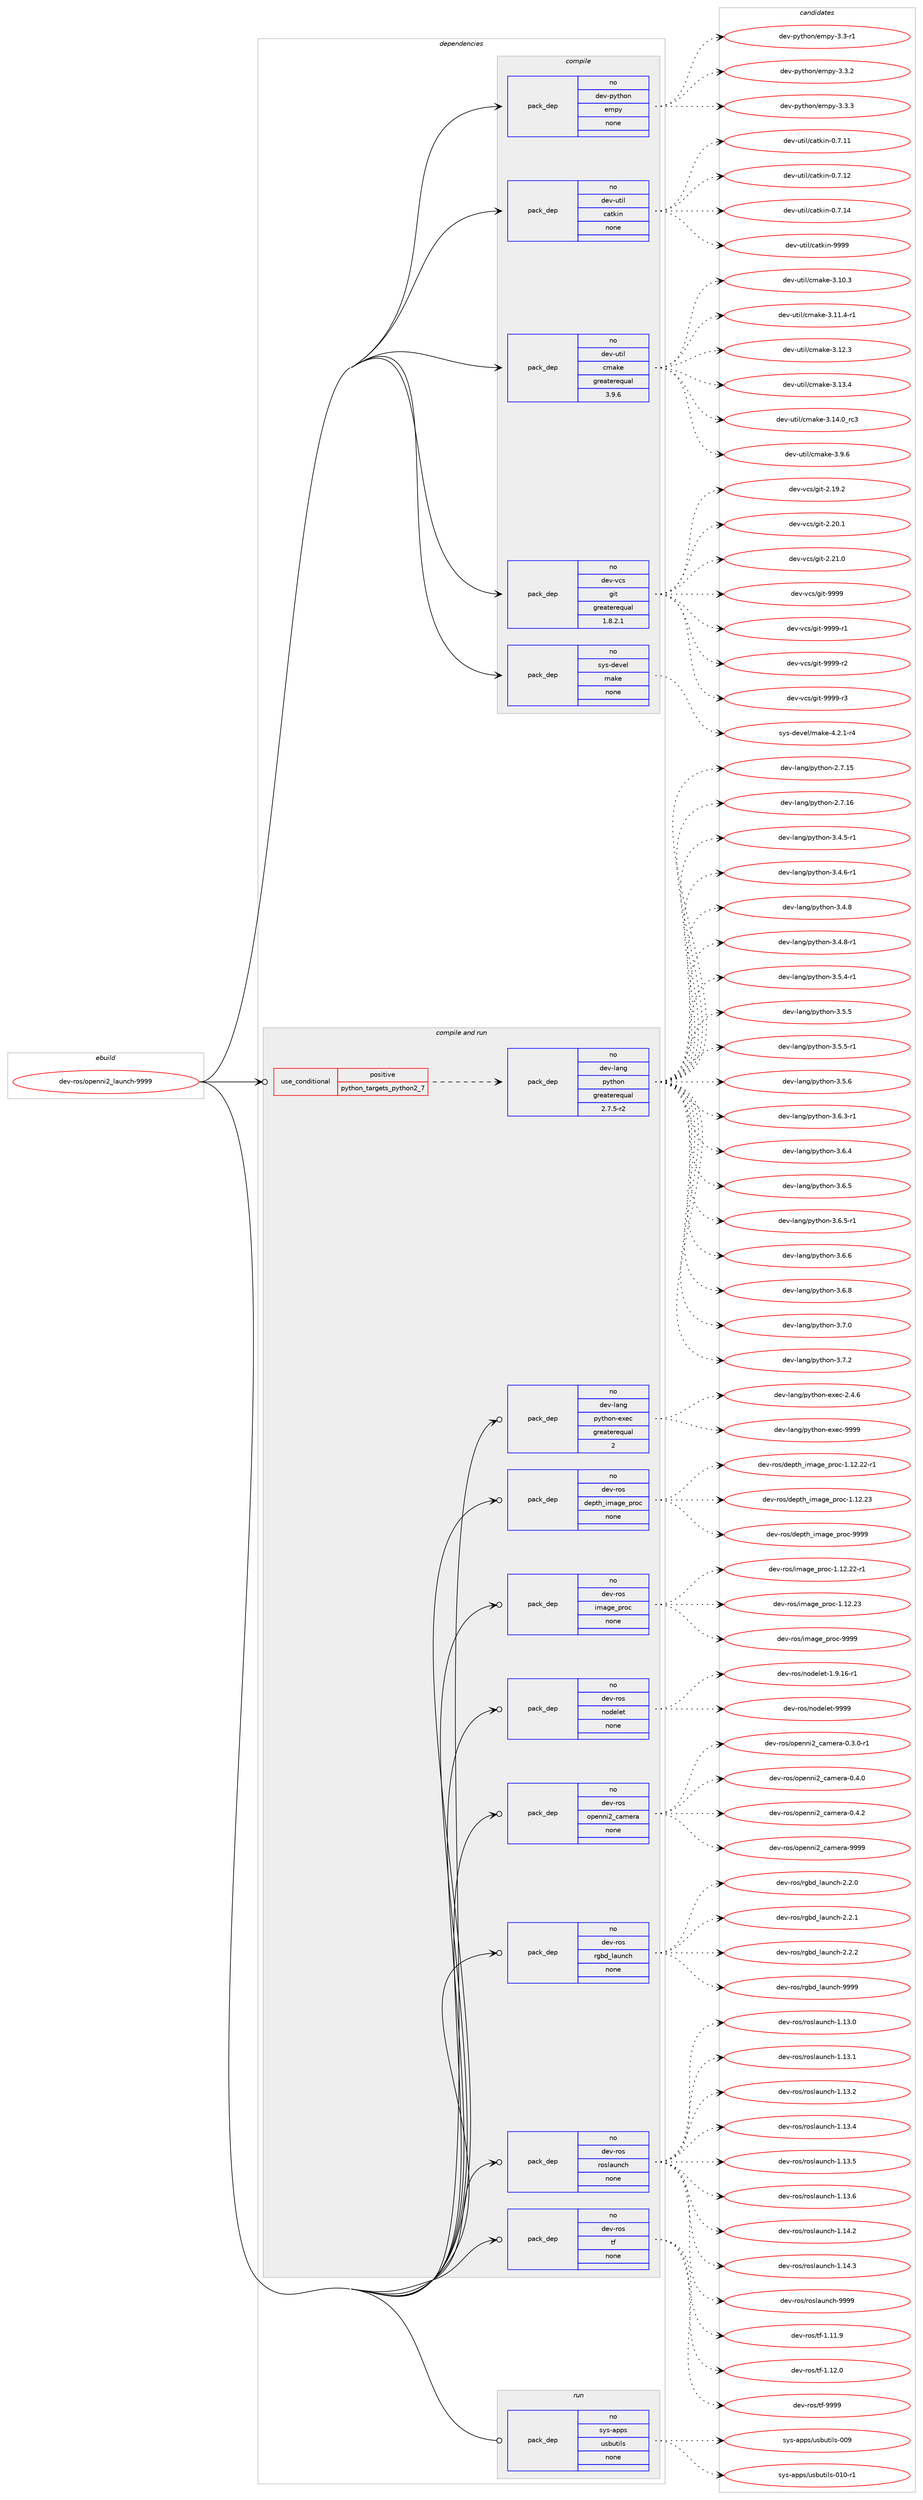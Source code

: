 digraph prolog {

# *************
# Graph options
# *************

newrank=true;
concentrate=true;
compound=true;
graph [rankdir=LR,fontname=Helvetica,fontsize=10,ranksep=1.5];#, ranksep=2.5, nodesep=0.2];
edge  [arrowhead=vee];
node  [fontname=Helvetica,fontsize=10];

# **********
# The ebuild
# **********

subgraph cluster_leftcol {
color=gray;
rank=same;
label=<<i>ebuild</i>>;
id [label="dev-ros/openni2_launch-9999", color=red, width=4, href="../dev-ros/openni2_launch-9999.svg"];
}

# ****************
# The dependencies
# ****************

subgraph cluster_midcol {
color=gray;
label=<<i>dependencies</i>>;
subgraph cluster_compile {
fillcolor="#eeeeee";
style=filled;
label=<<i>compile</i>>;
subgraph pack1048659 {
dependency1461348 [label=<<TABLE BORDER="0" CELLBORDER="1" CELLSPACING="0" CELLPADDING="4" WIDTH="220"><TR><TD ROWSPAN="6" CELLPADDING="30">pack_dep</TD></TR><TR><TD WIDTH="110">no</TD></TR><TR><TD>dev-python</TD></TR><TR><TD>empy</TD></TR><TR><TD>none</TD></TR><TR><TD></TD></TR></TABLE>>, shape=none, color=blue];
}
id:e -> dependency1461348:w [weight=20,style="solid",arrowhead="vee"];
subgraph pack1048660 {
dependency1461349 [label=<<TABLE BORDER="0" CELLBORDER="1" CELLSPACING="0" CELLPADDING="4" WIDTH="220"><TR><TD ROWSPAN="6" CELLPADDING="30">pack_dep</TD></TR><TR><TD WIDTH="110">no</TD></TR><TR><TD>dev-util</TD></TR><TR><TD>catkin</TD></TR><TR><TD>none</TD></TR><TR><TD></TD></TR></TABLE>>, shape=none, color=blue];
}
id:e -> dependency1461349:w [weight=20,style="solid",arrowhead="vee"];
subgraph pack1048661 {
dependency1461350 [label=<<TABLE BORDER="0" CELLBORDER="1" CELLSPACING="0" CELLPADDING="4" WIDTH="220"><TR><TD ROWSPAN="6" CELLPADDING="30">pack_dep</TD></TR><TR><TD WIDTH="110">no</TD></TR><TR><TD>dev-util</TD></TR><TR><TD>cmake</TD></TR><TR><TD>greaterequal</TD></TR><TR><TD>3.9.6</TD></TR></TABLE>>, shape=none, color=blue];
}
id:e -> dependency1461350:w [weight=20,style="solid",arrowhead="vee"];
subgraph pack1048662 {
dependency1461351 [label=<<TABLE BORDER="0" CELLBORDER="1" CELLSPACING="0" CELLPADDING="4" WIDTH="220"><TR><TD ROWSPAN="6" CELLPADDING="30">pack_dep</TD></TR><TR><TD WIDTH="110">no</TD></TR><TR><TD>dev-vcs</TD></TR><TR><TD>git</TD></TR><TR><TD>greaterequal</TD></TR><TR><TD>1.8.2.1</TD></TR></TABLE>>, shape=none, color=blue];
}
id:e -> dependency1461351:w [weight=20,style="solid",arrowhead="vee"];
subgraph pack1048663 {
dependency1461352 [label=<<TABLE BORDER="0" CELLBORDER="1" CELLSPACING="0" CELLPADDING="4" WIDTH="220"><TR><TD ROWSPAN="6" CELLPADDING="30">pack_dep</TD></TR><TR><TD WIDTH="110">no</TD></TR><TR><TD>sys-devel</TD></TR><TR><TD>make</TD></TR><TR><TD>none</TD></TR><TR><TD></TD></TR></TABLE>>, shape=none, color=blue];
}
id:e -> dependency1461352:w [weight=20,style="solid",arrowhead="vee"];
}
subgraph cluster_compileandrun {
fillcolor="#eeeeee";
style=filled;
label=<<i>compile and run</i>>;
subgraph cond389299 {
dependency1461353 [label=<<TABLE BORDER="0" CELLBORDER="1" CELLSPACING="0" CELLPADDING="4"><TR><TD ROWSPAN="3" CELLPADDING="10">use_conditional</TD></TR><TR><TD>positive</TD></TR><TR><TD>python_targets_python2_7</TD></TR></TABLE>>, shape=none, color=red];
subgraph pack1048664 {
dependency1461354 [label=<<TABLE BORDER="0" CELLBORDER="1" CELLSPACING="0" CELLPADDING="4" WIDTH="220"><TR><TD ROWSPAN="6" CELLPADDING="30">pack_dep</TD></TR><TR><TD WIDTH="110">no</TD></TR><TR><TD>dev-lang</TD></TR><TR><TD>python</TD></TR><TR><TD>greaterequal</TD></TR><TR><TD>2.7.5-r2</TD></TR></TABLE>>, shape=none, color=blue];
}
dependency1461353:e -> dependency1461354:w [weight=20,style="dashed",arrowhead="vee"];
}
id:e -> dependency1461353:w [weight=20,style="solid",arrowhead="odotvee"];
subgraph pack1048665 {
dependency1461355 [label=<<TABLE BORDER="0" CELLBORDER="1" CELLSPACING="0" CELLPADDING="4" WIDTH="220"><TR><TD ROWSPAN="6" CELLPADDING="30">pack_dep</TD></TR><TR><TD WIDTH="110">no</TD></TR><TR><TD>dev-lang</TD></TR><TR><TD>python-exec</TD></TR><TR><TD>greaterequal</TD></TR><TR><TD>2</TD></TR></TABLE>>, shape=none, color=blue];
}
id:e -> dependency1461355:w [weight=20,style="solid",arrowhead="odotvee"];
subgraph pack1048666 {
dependency1461356 [label=<<TABLE BORDER="0" CELLBORDER="1" CELLSPACING="0" CELLPADDING="4" WIDTH="220"><TR><TD ROWSPAN="6" CELLPADDING="30">pack_dep</TD></TR><TR><TD WIDTH="110">no</TD></TR><TR><TD>dev-ros</TD></TR><TR><TD>depth_image_proc</TD></TR><TR><TD>none</TD></TR><TR><TD></TD></TR></TABLE>>, shape=none, color=blue];
}
id:e -> dependency1461356:w [weight=20,style="solid",arrowhead="odotvee"];
subgraph pack1048667 {
dependency1461357 [label=<<TABLE BORDER="0" CELLBORDER="1" CELLSPACING="0" CELLPADDING="4" WIDTH="220"><TR><TD ROWSPAN="6" CELLPADDING="30">pack_dep</TD></TR><TR><TD WIDTH="110">no</TD></TR><TR><TD>dev-ros</TD></TR><TR><TD>image_proc</TD></TR><TR><TD>none</TD></TR><TR><TD></TD></TR></TABLE>>, shape=none, color=blue];
}
id:e -> dependency1461357:w [weight=20,style="solid",arrowhead="odotvee"];
subgraph pack1048668 {
dependency1461358 [label=<<TABLE BORDER="0" CELLBORDER="1" CELLSPACING="0" CELLPADDING="4" WIDTH="220"><TR><TD ROWSPAN="6" CELLPADDING="30">pack_dep</TD></TR><TR><TD WIDTH="110">no</TD></TR><TR><TD>dev-ros</TD></TR><TR><TD>nodelet</TD></TR><TR><TD>none</TD></TR><TR><TD></TD></TR></TABLE>>, shape=none, color=blue];
}
id:e -> dependency1461358:w [weight=20,style="solid",arrowhead="odotvee"];
subgraph pack1048669 {
dependency1461359 [label=<<TABLE BORDER="0" CELLBORDER="1" CELLSPACING="0" CELLPADDING="4" WIDTH="220"><TR><TD ROWSPAN="6" CELLPADDING="30">pack_dep</TD></TR><TR><TD WIDTH="110">no</TD></TR><TR><TD>dev-ros</TD></TR><TR><TD>openni2_camera</TD></TR><TR><TD>none</TD></TR><TR><TD></TD></TR></TABLE>>, shape=none, color=blue];
}
id:e -> dependency1461359:w [weight=20,style="solid",arrowhead="odotvee"];
subgraph pack1048670 {
dependency1461360 [label=<<TABLE BORDER="0" CELLBORDER="1" CELLSPACING="0" CELLPADDING="4" WIDTH="220"><TR><TD ROWSPAN="6" CELLPADDING="30">pack_dep</TD></TR><TR><TD WIDTH="110">no</TD></TR><TR><TD>dev-ros</TD></TR><TR><TD>rgbd_launch</TD></TR><TR><TD>none</TD></TR><TR><TD></TD></TR></TABLE>>, shape=none, color=blue];
}
id:e -> dependency1461360:w [weight=20,style="solid",arrowhead="odotvee"];
subgraph pack1048671 {
dependency1461361 [label=<<TABLE BORDER="0" CELLBORDER="1" CELLSPACING="0" CELLPADDING="4" WIDTH="220"><TR><TD ROWSPAN="6" CELLPADDING="30">pack_dep</TD></TR><TR><TD WIDTH="110">no</TD></TR><TR><TD>dev-ros</TD></TR><TR><TD>roslaunch</TD></TR><TR><TD>none</TD></TR><TR><TD></TD></TR></TABLE>>, shape=none, color=blue];
}
id:e -> dependency1461361:w [weight=20,style="solid",arrowhead="odotvee"];
subgraph pack1048672 {
dependency1461362 [label=<<TABLE BORDER="0" CELLBORDER="1" CELLSPACING="0" CELLPADDING="4" WIDTH="220"><TR><TD ROWSPAN="6" CELLPADDING="30">pack_dep</TD></TR><TR><TD WIDTH="110">no</TD></TR><TR><TD>dev-ros</TD></TR><TR><TD>tf</TD></TR><TR><TD>none</TD></TR><TR><TD></TD></TR></TABLE>>, shape=none, color=blue];
}
id:e -> dependency1461362:w [weight=20,style="solid",arrowhead="odotvee"];
}
subgraph cluster_run {
fillcolor="#eeeeee";
style=filled;
label=<<i>run</i>>;
subgraph pack1048673 {
dependency1461363 [label=<<TABLE BORDER="0" CELLBORDER="1" CELLSPACING="0" CELLPADDING="4" WIDTH="220"><TR><TD ROWSPAN="6" CELLPADDING="30">pack_dep</TD></TR><TR><TD WIDTH="110">no</TD></TR><TR><TD>sys-apps</TD></TR><TR><TD>usbutils</TD></TR><TR><TD>none</TD></TR><TR><TD></TD></TR></TABLE>>, shape=none, color=blue];
}
id:e -> dependency1461363:w [weight=20,style="solid",arrowhead="odot"];
}
}

# **************
# The candidates
# **************

subgraph cluster_choices {
rank=same;
color=gray;
label=<<i>candidates</i>>;

subgraph choice1048659 {
color=black;
nodesep=1;
choice1001011184511212111610411111047101109112121455146514511449 [label="dev-python/empy-3.3-r1", color=red, width=4,href="../dev-python/empy-3.3-r1.svg"];
choice1001011184511212111610411111047101109112121455146514650 [label="dev-python/empy-3.3.2", color=red, width=4,href="../dev-python/empy-3.3.2.svg"];
choice1001011184511212111610411111047101109112121455146514651 [label="dev-python/empy-3.3.3", color=red, width=4,href="../dev-python/empy-3.3.3.svg"];
dependency1461348:e -> choice1001011184511212111610411111047101109112121455146514511449:w [style=dotted,weight="100"];
dependency1461348:e -> choice1001011184511212111610411111047101109112121455146514650:w [style=dotted,weight="100"];
dependency1461348:e -> choice1001011184511212111610411111047101109112121455146514651:w [style=dotted,weight="100"];
}
subgraph choice1048660 {
color=black;
nodesep=1;
choice1001011184511711610510847999711610710511045484655464949 [label="dev-util/catkin-0.7.11", color=red, width=4,href="../dev-util/catkin-0.7.11.svg"];
choice1001011184511711610510847999711610710511045484655464950 [label="dev-util/catkin-0.7.12", color=red, width=4,href="../dev-util/catkin-0.7.12.svg"];
choice1001011184511711610510847999711610710511045484655464952 [label="dev-util/catkin-0.7.14", color=red, width=4,href="../dev-util/catkin-0.7.14.svg"];
choice100101118451171161051084799971161071051104557575757 [label="dev-util/catkin-9999", color=red, width=4,href="../dev-util/catkin-9999.svg"];
dependency1461349:e -> choice1001011184511711610510847999711610710511045484655464949:w [style=dotted,weight="100"];
dependency1461349:e -> choice1001011184511711610510847999711610710511045484655464950:w [style=dotted,weight="100"];
dependency1461349:e -> choice1001011184511711610510847999711610710511045484655464952:w [style=dotted,weight="100"];
dependency1461349:e -> choice100101118451171161051084799971161071051104557575757:w [style=dotted,weight="100"];
}
subgraph choice1048661 {
color=black;
nodesep=1;
choice1001011184511711610510847991099710710145514649484651 [label="dev-util/cmake-3.10.3", color=red, width=4,href="../dev-util/cmake-3.10.3.svg"];
choice10010111845117116105108479910997107101455146494946524511449 [label="dev-util/cmake-3.11.4-r1", color=red, width=4,href="../dev-util/cmake-3.11.4-r1.svg"];
choice1001011184511711610510847991099710710145514649504651 [label="dev-util/cmake-3.12.3", color=red, width=4,href="../dev-util/cmake-3.12.3.svg"];
choice1001011184511711610510847991099710710145514649514652 [label="dev-util/cmake-3.13.4", color=red, width=4,href="../dev-util/cmake-3.13.4.svg"];
choice1001011184511711610510847991099710710145514649524648951149951 [label="dev-util/cmake-3.14.0_rc3", color=red, width=4,href="../dev-util/cmake-3.14.0_rc3.svg"];
choice10010111845117116105108479910997107101455146574654 [label="dev-util/cmake-3.9.6", color=red, width=4,href="../dev-util/cmake-3.9.6.svg"];
dependency1461350:e -> choice1001011184511711610510847991099710710145514649484651:w [style=dotted,weight="100"];
dependency1461350:e -> choice10010111845117116105108479910997107101455146494946524511449:w [style=dotted,weight="100"];
dependency1461350:e -> choice1001011184511711610510847991099710710145514649504651:w [style=dotted,weight="100"];
dependency1461350:e -> choice1001011184511711610510847991099710710145514649514652:w [style=dotted,weight="100"];
dependency1461350:e -> choice1001011184511711610510847991099710710145514649524648951149951:w [style=dotted,weight="100"];
dependency1461350:e -> choice10010111845117116105108479910997107101455146574654:w [style=dotted,weight="100"];
}
subgraph choice1048662 {
color=black;
nodesep=1;
choice10010111845118991154710310511645504649574650 [label="dev-vcs/git-2.19.2", color=red, width=4,href="../dev-vcs/git-2.19.2.svg"];
choice10010111845118991154710310511645504650484649 [label="dev-vcs/git-2.20.1", color=red, width=4,href="../dev-vcs/git-2.20.1.svg"];
choice10010111845118991154710310511645504650494648 [label="dev-vcs/git-2.21.0", color=red, width=4,href="../dev-vcs/git-2.21.0.svg"];
choice1001011184511899115471031051164557575757 [label="dev-vcs/git-9999", color=red, width=4,href="../dev-vcs/git-9999.svg"];
choice10010111845118991154710310511645575757574511449 [label="dev-vcs/git-9999-r1", color=red, width=4,href="../dev-vcs/git-9999-r1.svg"];
choice10010111845118991154710310511645575757574511450 [label="dev-vcs/git-9999-r2", color=red, width=4,href="../dev-vcs/git-9999-r2.svg"];
choice10010111845118991154710310511645575757574511451 [label="dev-vcs/git-9999-r3", color=red, width=4,href="../dev-vcs/git-9999-r3.svg"];
dependency1461351:e -> choice10010111845118991154710310511645504649574650:w [style=dotted,weight="100"];
dependency1461351:e -> choice10010111845118991154710310511645504650484649:w [style=dotted,weight="100"];
dependency1461351:e -> choice10010111845118991154710310511645504650494648:w [style=dotted,weight="100"];
dependency1461351:e -> choice1001011184511899115471031051164557575757:w [style=dotted,weight="100"];
dependency1461351:e -> choice10010111845118991154710310511645575757574511449:w [style=dotted,weight="100"];
dependency1461351:e -> choice10010111845118991154710310511645575757574511450:w [style=dotted,weight="100"];
dependency1461351:e -> choice10010111845118991154710310511645575757574511451:w [style=dotted,weight="100"];
}
subgraph choice1048663 {
color=black;
nodesep=1;
choice1151211154510010111810110847109971071014552465046494511452 [label="sys-devel/make-4.2.1-r4", color=red, width=4,href="../sys-devel/make-4.2.1-r4.svg"];
dependency1461352:e -> choice1151211154510010111810110847109971071014552465046494511452:w [style=dotted,weight="100"];
}
subgraph choice1048664 {
color=black;
nodesep=1;
choice10010111845108971101034711212111610411111045504655464953 [label="dev-lang/python-2.7.15", color=red, width=4,href="../dev-lang/python-2.7.15.svg"];
choice10010111845108971101034711212111610411111045504655464954 [label="dev-lang/python-2.7.16", color=red, width=4,href="../dev-lang/python-2.7.16.svg"];
choice1001011184510897110103471121211161041111104551465246534511449 [label="dev-lang/python-3.4.5-r1", color=red, width=4,href="../dev-lang/python-3.4.5-r1.svg"];
choice1001011184510897110103471121211161041111104551465246544511449 [label="dev-lang/python-3.4.6-r1", color=red, width=4,href="../dev-lang/python-3.4.6-r1.svg"];
choice100101118451089711010347112121116104111110455146524656 [label="dev-lang/python-3.4.8", color=red, width=4,href="../dev-lang/python-3.4.8.svg"];
choice1001011184510897110103471121211161041111104551465246564511449 [label="dev-lang/python-3.4.8-r1", color=red, width=4,href="../dev-lang/python-3.4.8-r1.svg"];
choice1001011184510897110103471121211161041111104551465346524511449 [label="dev-lang/python-3.5.4-r1", color=red, width=4,href="../dev-lang/python-3.5.4-r1.svg"];
choice100101118451089711010347112121116104111110455146534653 [label="dev-lang/python-3.5.5", color=red, width=4,href="../dev-lang/python-3.5.5.svg"];
choice1001011184510897110103471121211161041111104551465346534511449 [label="dev-lang/python-3.5.5-r1", color=red, width=4,href="../dev-lang/python-3.5.5-r1.svg"];
choice100101118451089711010347112121116104111110455146534654 [label="dev-lang/python-3.5.6", color=red, width=4,href="../dev-lang/python-3.5.6.svg"];
choice1001011184510897110103471121211161041111104551465446514511449 [label="dev-lang/python-3.6.3-r1", color=red, width=4,href="../dev-lang/python-3.6.3-r1.svg"];
choice100101118451089711010347112121116104111110455146544652 [label="dev-lang/python-3.6.4", color=red, width=4,href="../dev-lang/python-3.6.4.svg"];
choice100101118451089711010347112121116104111110455146544653 [label="dev-lang/python-3.6.5", color=red, width=4,href="../dev-lang/python-3.6.5.svg"];
choice1001011184510897110103471121211161041111104551465446534511449 [label="dev-lang/python-3.6.5-r1", color=red, width=4,href="../dev-lang/python-3.6.5-r1.svg"];
choice100101118451089711010347112121116104111110455146544654 [label="dev-lang/python-3.6.6", color=red, width=4,href="../dev-lang/python-3.6.6.svg"];
choice100101118451089711010347112121116104111110455146544656 [label="dev-lang/python-3.6.8", color=red, width=4,href="../dev-lang/python-3.6.8.svg"];
choice100101118451089711010347112121116104111110455146554648 [label="dev-lang/python-3.7.0", color=red, width=4,href="../dev-lang/python-3.7.0.svg"];
choice100101118451089711010347112121116104111110455146554650 [label="dev-lang/python-3.7.2", color=red, width=4,href="../dev-lang/python-3.7.2.svg"];
dependency1461354:e -> choice10010111845108971101034711212111610411111045504655464953:w [style=dotted,weight="100"];
dependency1461354:e -> choice10010111845108971101034711212111610411111045504655464954:w [style=dotted,weight="100"];
dependency1461354:e -> choice1001011184510897110103471121211161041111104551465246534511449:w [style=dotted,weight="100"];
dependency1461354:e -> choice1001011184510897110103471121211161041111104551465246544511449:w [style=dotted,weight="100"];
dependency1461354:e -> choice100101118451089711010347112121116104111110455146524656:w [style=dotted,weight="100"];
dependency1461354:e -> choice1001011184510897110103471121211161041111104551465246564511449:w [style=dotted,weight="100"];
dependency1461354:e -> choice1001011184510897110103471121211161041111104551465346524511449:w [style=dotted,weight="100"];
dependency1461354:e -> choice100101118451089711010347112121116104111110455146534653:w [style=dotted,weight="100"];
dependency1461354:e -> choice1001011184510897110103471121211161041111104551465346534511449:w [style=dotted,weight="100"];
dependency1461354:e -> choice100101118451089711010347112121116104111110455146534654:w [style=dotted,weight="100"];
dependency1461354:e -> choice1001011184510897110103471121211161041111104551465446514511449:w [style=dotted,weight="100"];
dependency1461354:e -> choice100101118451089711010347112121116104111110455146544652:w [style=dotted,weight="100"];
dependency1461354:e -> choice100101118451089711010347112121116104111110455146544653:w [style=dotted,weight="100"];
dependency1461354:e -> choice1001011184510897110103471121211161041111104551465446534511449:w [style=dotted,weight="100"];
dependency1461354:e -> choice100101118451089711010347112121116104111110455146544654:w [style=dotted,weight="100"];
dependency1461354:e -> choice100101118451089711010347112121116104111110455146544656:w [style=dotted,weight="100"];
dependency1461354:e -> choice100101118451089711010347112121116104111110455146554648:w [style=dotted,weight="100"];
dependency1461354:e -> choice100101118451089711010347112121116104111110455146554650:w [style=dotted,weight="100"];
}
subgraph choice1048665 {
color=black;
nodesep=1;
choice1001011184510897110103471121211161041111104510112010199455046524654 [label="dev-lang/python-exec-2.4.6", color=red, width=4,href="../dev-lang/python-exec-2.4.6.svg"];
choice10010111845108971101034711212111610411111045101120101994557575757 [label="dev-lang/python-exec-9999", color=red, width=4,href="../dev-lang/python-exec-9999.svg"];
dependency1461355:e -> choice1001011184510897110103471121211161041111104510112010199455046524654:w [style=dotted,weight="100"];
dependency1461355:e -> choice10010111845108971101034711212111610411111045101120101994557575757:w [style=dotted,weight="100"];
}
subgraph choice1048666 {
color=black;
nodesep=1;
choice10010111845114111115471001011121161049510510997103101951121141119945494649504650504511449 [label="dev-ros/depth_image_proc-1.12.22-r1", color=red, width=4,href="../dev-ros/depth_image_proc-1.12.22-r1.svg"];
choice1001011184511411111547100101112116104951051099710310195112114111994549464950465051 [label="dev-ros/depth_image_proc-1.12.23", color=red, width=4,href="../dev-ros/depth_image_proc-1.12.23.svg"];
choice1001011184511411111547100101112116104951051099710310195112114111994557575757 [label="dev-ros/depth_image_proc-9999", color=red, width=4,href="../dev-ros/depth_image_proc-9999.svg"];
dependency1461356:e -> choice10010111845114111115471001011121161049510510997103101951121141119945494649504650504511449:w [style=dotted,weight="100"];
dependency1461356:e -> choice1001011184511411111547100101112116104951051099710310195112114111994549464950465051:w [style=dotted,weight="100"];
dependency1461356:e -> choice1001011184511411111547100101112116104951051099710310195112114111994557575757:w [style=dotted,weight="100"];
}
subgraph choice1048667 {
color=black;
nodesep=1;
choice100101118451141111154710510997103101951121141119945494649504650504511449 [label="dev-ros/image_proc-1.12.22-r1", color=red, width=4,href="../dev-ros/image_proc-1.12.22-r1.svg"];
choice10010111845114111115471051099710310195112114111994549464950465051 [label="dev-ros/image_proc-1.12.23", color=red, width=4,href="../dev-ros/image_proc-1.12.23.svg"];
choice10010111845114111115471051099710310195112114111994557575757 [label="dev-ros/image_proc-9999", color=red, width=4,href="../dev-ros/image_proc-9999.svg"];
dependency1461357:e -> choice100101118451141111154710510997103101951121141119945494649504650504511449:w [style=dotted,weight="100"];
dependency1461357:e -> choice10010111845114111115471051099710310195112114111994549464950465051:w [style=dotted,weight="100"];
dependency1461357:e -> choice10010111845114111115471051099710310195112114111994557575757:w [style=dotted,weight="100"];
}
subgraph choice1048668 {
color=black;
nodesep=1;
choice1001011184511411111547110111100101108101116454946574649544511449 [label="dev-ros/nodelet-1.9.16-r1", color=red, width=4,href="../dev-ros/nodelet-1.9.16-r1.svg"];
choice10010111845114111115471101111001011081011164557575757 [label="dev-ros/nodelet-9999", color=red, width=4,href="../dev-ros/nodelet-9999.svg"];
dependency1461358:e -> choice1001011184511411111547110111100101108101116454946574649544511449:w [style=dotted,weight="100"];
dependency1461358:e -> choice10010111845114111115471101111001011081011164557575757:w [style=dotted,weight="100"];
}
subgraph choice1048669 {
color=black;
nodesep=1;
choice100101118451141111154711111210111011010550959997109101114974548465146484511449 [label="dev-ros/openni2_camera-0.3.0-r1", color=red, width=4,href="../dev-ros/openni2_camera-0.3.0-r1.svg"];
choice10010111845114111115471111121011101101055095999710910111497454846524648 [label="dev-ros/openni2_camera-0.4.0", color=red, width=4,href="../dev-ros/openni2_camera-0.4.0.svg"];
choice10010111845114111115471111121011101101055095999710910111497454846524650 [label="dev-ros/openni2_camera-0.4.2", color=red, width=4,href="../dev-ros/openni2_camera-0.4.2.svg"];
choice100101118451141111154711111210111011010550959997109101114974557575757 [label="dev-ros/openni2_camera-9999", color=red, width=4,href="../dev-ros/openni2_camera-9999.svg"];
dependency1461359:e -> choice100101118451141111154711111210111011010550959997109101114974548465146484511449:w [style=dotted,weight="100"];
dependency1461359:e -> choice10010111845114111115471111121011101101055095999710910111497454846524648:w [style=dotted,weight="100"];
dependency1461359:e -> choice10010111845114111115471111121011101101055095999710910111497454846524650:w [style=dotted,weight="100"];
dependency1461359:e -> choice100101118451141111154711111210111011010550959997109101114974557575757:w [style=dotted,weight="100"];
}
subgraph choice1048670 {
color=black;
nodesep=1;
choice100101118451141111154711410398100951089711711099104455046504648 [label="dev-ros/rgbd_launch-2.2.0", color=red, width=4,href="../dev-ros/rgbd_launch-2.2.0.svg"];
choice100101118451141111154711410398100951089711711099104455046504649 [label="dev-ros/rgbd_launch-2.2.1", color=red, width=4,href="../dev-ros/rgbd_launch-2.2.1.svg"];
choice100101118451141111154711410398100951089711711099104455046504650 [label="dev-ros/rgbd_launch-2.2.2", color=red, width=4,href="../dev-ros/rgbd_launch-2.2.2.svg"];
choice1001011184511411111547114103981009510897117110991044557575757 [label="dev-ros/rgbd_launch-9999", color=red, width=4,href="../dev-ros/rgbd_launch-9999.svg"];
dependency1461360:e -> choice100101118451141111154711410398100951089711711099104455046504648:w [style=dotted,weight="100"];
dependency1461360:e -> choice100101118451141111154711410398100951089711711099104455046504649:w [style=dotted,weight="100"];
dependency1461360:e -> choice100101118451141111154711410398100951089711711099104455046504650:w [style=dotted,weight="100"];
dependency1461360:e -> choice1001011184511411111547114103981009510897117110991044557575757:w [style=dotted,weight="100"];
}
subgraph choice1048671 {
color=black;
nodesep=1;
choice1001011184511411111547114111115108971171109910445494649514648 [label="dev-ros/roslaunch-1.13.0", color=red, width=4,href="../dev-ros/roslaunch-1.13.0.svg"];
choice1001011184511411111547114111115108971171109910445494649514649 [label="dev-ros/roslaunch-1.13.1", color=red, width=4,href="../dev-ros/roslaunch-1.13.1.svg"];
choice1001011184511411111547114111115108971171109910445494649514650 [label="dev-ros/roslaunch-1.13.2", color=red, width=4,href="../dev-ros/roslaunch-1.13.2.svg"];
choice1001011184511411111547114111115108971171109910445494649514652 [label="dev-ros/roslaunch-1.13.4", color=red, width=4,href="../dev-ros/roslaunch-1.13.4.svg"];
choice1001011184511411111547114111115108971171109910445494649514653 [label="dev-ros/roslaunch-1.13.5", color=red, width=4,href="../dev-ros/roslaunch-1.13.5.svg"];
choice1001011184511411111547114111115108971171109910445494649514654 [label="dev-ros/roslaunch-1.13.6", color=red, width=4,href="../dev-ros/roslaunch-1.13.6.svg"];
choice1001011184511411111547114111115108971171109910445494649524650 [label="dev-ros/roslaunch-1.14.2", color=red, width=4,href="../dev-ros/roslaunch-1.14.2.svg"];
choice1001011184511411111547114111115108971171109910445494649524651 [label="dev-ros/roslaunch-1.14.3", color=red, width=4,href="../dev-ros/roslaunch-1.14.3.svg"];
choice100101118451141111154711411111510897117110991044557575757 [label="dev-ros/roslaunch-9999", color=red, width=4,href="../dev-ros/roslaunch-9999.svg"];
dependency1461361:e -> choice1001011184511411111547114111115108971171109910445494649514648:w [style=dotted,weight="100"];
dependency1461361:e -> choice1001011184511411111547114111115108971171109910445494649514649:w [style=dotted,weight="100"];
dependency1461361:e -> choice1001011184511411111547114111115108971171109910445494649514650:w [style=dotted,weight="100"];
dependency1461361:e -> choice1001011184511411111547114111115108971171109910445494649514652:w [style=dotted,weight="100"];
dependency1461361:e -> choice1001011184511411111547114111115108971171109910445494649514653:w [style=dotted,weight="100"];
dependency1461361:e -> choice1001011184511411111547114111115108971171109910445494649514654:w [style=dotted,weight="100"];
dependency1461361:e -> choice1001011184511411111547114111115108971171109910445494649524650:w [style=dotted,weight="100"];
dependency1461361:e -> choice1001011184511411111547114111115108971171109910445494649524651:w [style=dotted,weight="100"];
dependency1461361:e -> choice100101118451141111154711411111510897117110991044557575757:w [style=dotted,weight="100"];
}
subgraph choice1048672 {
color=black;
nodesep=1;
choice100101118451141111154711610245494649494657 [label="dev-ros/tf-1.11.9", color=red, width=4,href="../dev-ros/tf-1.11.9.svg"];
choice100101118451141111154711610245494649504648 [label="dev-ros/tf-1.12.0", color=red, width=4,href="../dev-ros/tf-1.12.0.svg"];
choice10010111845114111115471161024557575757 [label="dev-ros/tf-9999", color=red, width=4,href="../dev-ros/tf-9999.svg"];
dependency1461362:e -> choice100101118451141111154711610245494649494657:w [style=dotted,weight="100"];
dependency1461362:e -> choice100101118451141111154711610245494649504648:w [style=dotted,weight="100"];
dependency1461362:e -> choice10010111845114111115471161024557575757:w [style=dotted,weight="100"];
}
subgraph choice1048673 {
color=black;
nodesep=1;
choice1151211154597112112115471171159811711610510811545484857 [label="sys-apps/usbutils-009", color=red, width=4,href="../sys-apps/usbutils-009.svg"];
choice11512111545971121121154711711598117116105108115454849484511449 [label="sys-apps/usbutils-010-r1", color=red, width=4,href="../sys-apps/usbutils-010-r1.svg"];
dependency1461363:e -> choice1151211154597112112115471171159811711610510811545484857:w [style=dotted,weight="100"];
dependency1461363:e -> choice11512111545971121121154711711598117116105108115454849484511449:w [style=dotted,weight="100"];
}
}

}
